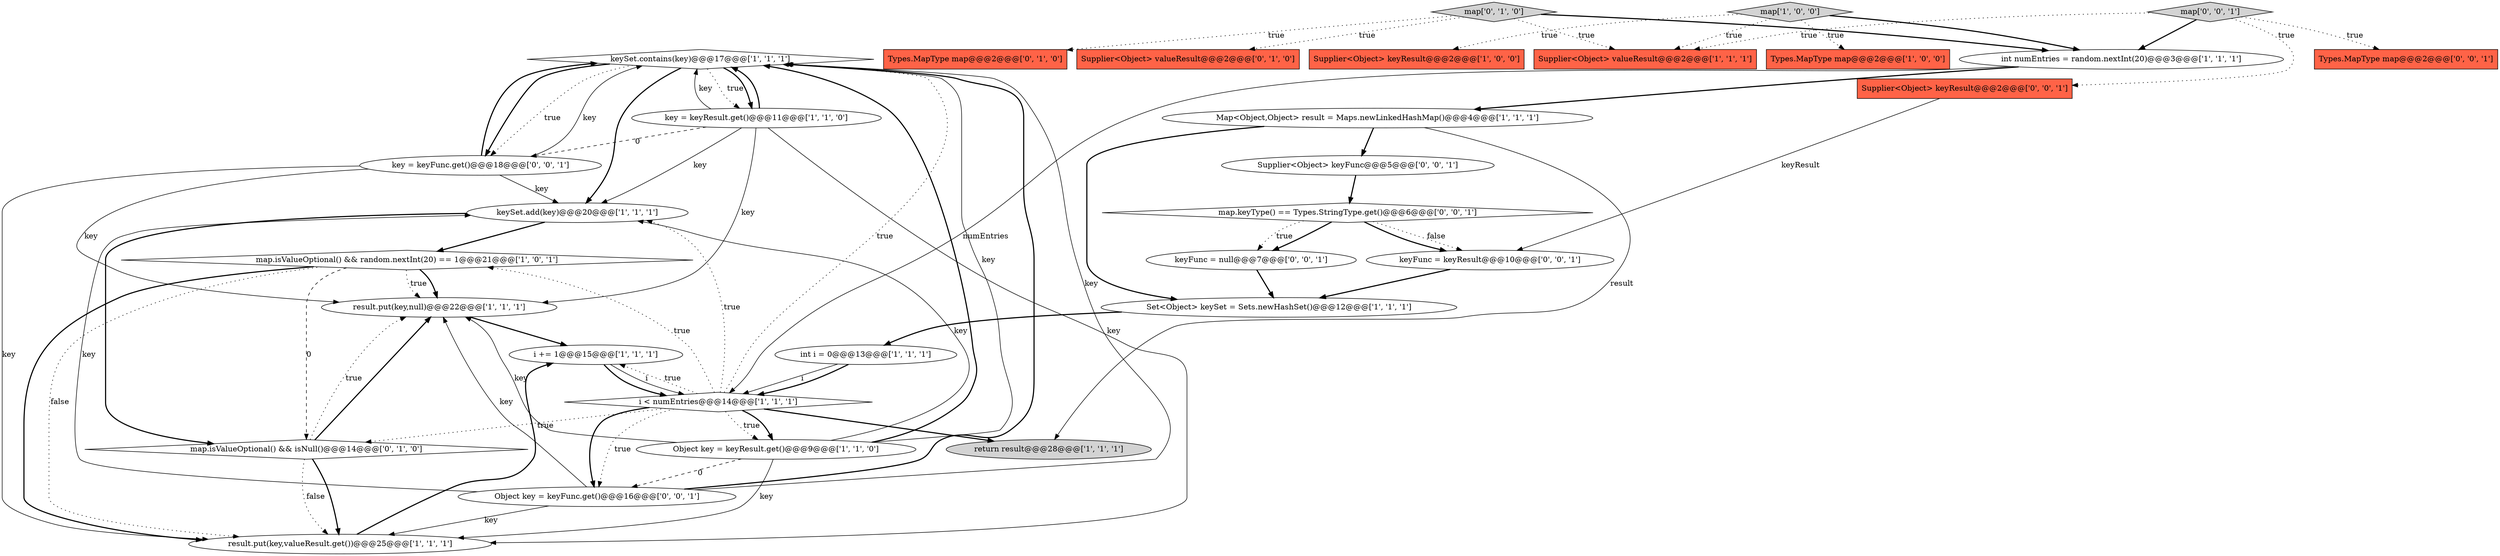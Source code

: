digraph {
10 [style = filled, label = "keySet.contains(key)@@@17@@@['1', '1', '1']", fillcolor = white, shape = diamond image = "AAA0AAABBB1BBB"];
9 [style = filled, label = "return result@@@28@@@['1', '1', '1']", fillcolor = lightgray, shape = ellipse image = "AAA0AAABBB1BBB"];
19 [style = filled, label = "map['0', '1', '0']", fillcolor = lightgray, shape = diamond image = "AAA0AAABBB2BBB"];
13 [style = filled, label = "Object key = keyResult.get()@@@9@@@['1', '1', '0']", fillcolor = white, shape = ellipse image = "AAA0AAABBB1BBB"];
16 [style = filled, label = "int i = 0@@@13@@@['1', '1', '1']", fillcolor = white, shape = ellipse image = "AAA0AAABBB1BBB"];
6 [style = filled, label = "result.put(key,null)@@@22@@@['1', '1', '1']", fillcolor = white, shape = ellipse image = "AAA0AAABBB1BBB"];
1 [style = filled, label = "Types.MapType map@@@2@@@['1', '0', '0']", fillcolor = tomato, shape = box image = "AAA0AAABBB1BBB"];
20 [style = filled, label = "Types.MapType map@@@2@@@['0', '1', '0']", fillcolor = tomato, shape = box image = "AAA0AAABBB2BBB"];
5 [style = filled, label = "map['1', '0', '0']", fillcolor = lightgray, shape = diamond image = "AAA0AAABBB1BBB"];
29 [style = filled, label = "keyFunc = keyResult@@@10@@@['0', '0', '1']", fillcolor = white, shape = ellipse image = "AAA0AAABBB3BBB"];
7 [style = filled, label = "Supplier<Object> valueResult@@@2@@@['1', '1', '1']", fillcolor = tomato, shape = box image = "AAA0AAABBB1BBB"];
26 [style = filled, label = "map['0', '0', '1']", fillcolor = lightgray, shape = diamond image = "AAA0AAABBB3BBB"];
27 [style = filled, label = "Supplier<Object> keyFunc@@@5@@@['0', '0', '1']", fillcolor = white, shape = ellipse image = "AAA0AAABBB3BBB"];
15 [style = filled, label = "map.isValueOptional() && random.nextInt(20) == 1@@@21@@@['1', '0', '1']", fillcolor = white, shape = diamond image = "AAA0AAABBB1BBB"];
28 [style = filled, label = "map.keyType() == Types.StringType.get()@@@6@@@['0', '0', '1']", fillcolor = white, shape = diamond image = "AAA0AAABBB3BBB"];
21 [style = filled, label = "map.isValueOptional() && isNull()@@@14@@@['0', '1', '0']", fillcolor = white, shape = diamond image = "AAA1AAABBB2BBB"];
14 [style = filled, label = "int numEntries = random.nextInt(20)@@@3@@@['1', '1', '1']", fillcolor = white, shape = ellipse image = "AAA0AAABBB1BBB"];
2 [style = filled, label = "keySet.add(key)@@@20@@@['1', '1', '1']", fillcolor = white, shape = ellipse image = "AAA0AAABBB1BBB"];
25 [style = filled, label = "Supplier<Object> keyResult@@@2@@@['0', '0', '1']", fillcolor = tomato, shape = box image = "AAA0AAABBB3BBB"];
4 [style = filled, label = "Map<Object,Object> result = Maps.newLinkedHashMap()@@@4@@@['1', '1', '1']", fillcolor = white, shape = ellipse image = "AAA0AAABBB1BBB"];
18 [style = filled, label = "Supplier<Object> valueResult@@@2@@@['0', '1', '0']", fillcolor = tomato, shape = box image = "AAA0AAABBB2BBB"];
23 [style = filled, label = "keyFunc = null@@@7@@@['0', '0', '1']", fillcolor = white, shape = ellipse image = "AAA0AAABBB3BBB"];
8 [style = filled, label = "Set<Object> keySet = Sets.newHashSet()@@@12@@@['1', '1', '1']", fillcolor = white, shape = ellipse image = "AAA0AAABBB1BBB"];
12 [style = filled, label = "key = keyResult.get()@@@11@@@['1', '1', '0']", fillcolor = white, shape = ellipse image = "AAA0AAABBB1BBB"];
0 [style = filled, label = "i < numEntries@@@14@@@['1', '1', '1']", fillcolor = white, shape = diamond image = "AAA0AAABBB1BBB"];
11 [style = filled, label = "result.put(key,valueResult.get())@@@25@@@['1', '1', '1']", fillcolor = white, shape = ellipse image = "AAA0AAABBB1BBB"];
3 [style = filled, label = "Supplier<Object> keyResult@@@2@@@['1', '0', '0']", fillcolor = tomato, shape = box image = "AAA0AAABBB1BBB"];
22 [style = filled, label = "Types.MapType map@@@2@@@['0', '0', '1']", fillcolor = tomato, shape = box image = "AAA0AAABBB3BBB"];
24 [style = filled, label = "Object key = keyFunc.get()@@@16@@@['0', '0', '1']", fillcolor = white, shape = ellipse image = "AAA0AAABBB3BBB"];
30 [style = filled, label = "key = keyFunc.get()@@@18@@@['0', '0', '1']", fillcolor = white, shape = ellipse image = "AAA0AAABBB3BBB"];
17 [style = filled, label = "i += 1@@@15@@@['1', '1', '1']", fillcolor = white, shape = ellipse image = "AAA0AAABBB1BBB"];
8->16 [style = bold, label=""];
0->10 [style = dotted, label="true"];
0->2 [style = dotted, label="true"];
21->11 [style = bold, label=""];
5->14 [style = bold, label=""];
16->0 [style = solid, label="i"];
10->2 [style = bold, label=""];
24->11 [style = solid, label="key"];
12->6 [style = solid, label="key"];
29->8 [style = bold, label=""];
10->12 [style = dotted, label="true"];
15->11 [style = dotted, label="false"];
10->30 [style = bold, label=""];
27->28 [style = bold, label=""];
26->25 [style = dotted, label="true"];
24->2 [style = solid, label="key"];
5->3 [style = dotted, label="true"];
4->27 [style = bold, label=""];
21->11 [style = dotted, label="false"];
0->9 [style = bold, label=""];
12->10 [style = solid, label="key"];
16->0 [style = bold, label=""];
26->7 [style = dotted, label="true"];
28->23 [style = bold, label=""];
0->13 [style = dotted, label="true"];
30->10 [style = solid, label="key"];
6->17 [style = bold, label=""];
4->8 [style = bold, label=""];
5->7 [style = dotted, label="true"];
13->2 [style = solid, label="key"];
10->30 [style = dotted, label="true"];
11->17 [style = bold, label=""];
30->10 [style = bold, label=""];
0->13 [style = bold, label=""];
24->10 [style = bold, label=""];
26->14 [style = bold, label=""];
13->11 [style = solid, label="key"];
15->6 [style = bold, label=""];
12->11 [style = solid, label="key"];
30->2 [style = solid, label="key"];
15->6 [style = dotted, label="true"];
2->21 [style = bold, label=""];
4->9 [style = solid, label="result"];
0->24 [style = bold, label=""];
10->12 [style = bold, label=""];
0->21 [style = dotted, label="true"];
19->20 [style = dotted, label="true"];
19->18 [style = dotted, label="true"];
12->30 [style = dashed, label="0"];
12->10 [style = bold, label=""];
24->10 [style = solid, label="key"];
28->29 [style = dotted, label="false"];
15->11 [style = bold, label=""];
13->10 [style = solid, label="key"];
24->6 [style = solid, label="key"];
23->8 [style = bold, label=""];
0->15 [style = dotted, label="true"];
13->24 [style = dashed, label="0"];
21->6 [style = dotted, label="true"];
28->23 [style = dotted, label="true"];
5->1 [style = dotted, label="true"];
19->14 [style = bold, label=""];
15->21 [style = dashed, label="0"];
25->29 [style = solid, label="keyResult"];
14->4 [style = bold, label=""];
13->10 [style = bold, label=""];
0->17 [style = dotted, label="true"];
17->0 [style = solid, label="i"];
21->6 [style = bold, label=""];
19->7 [style = dotted, label="true"];
26->22 [style = dotted, label="true"];
2->15 [style = bold, label=""];
30->11 [style = solid, label="key"];
17->0 [style = bold, label=""];
28->29 [style = bold, label=""];
0->24 [style = dotted, label="true"];
12->2 [style = solid, label="key"];
13->6 [style = solid, label="key"];
14->0 [style = solid, label="numEntries"];
30->6 [style = solid, label="key"];
}
